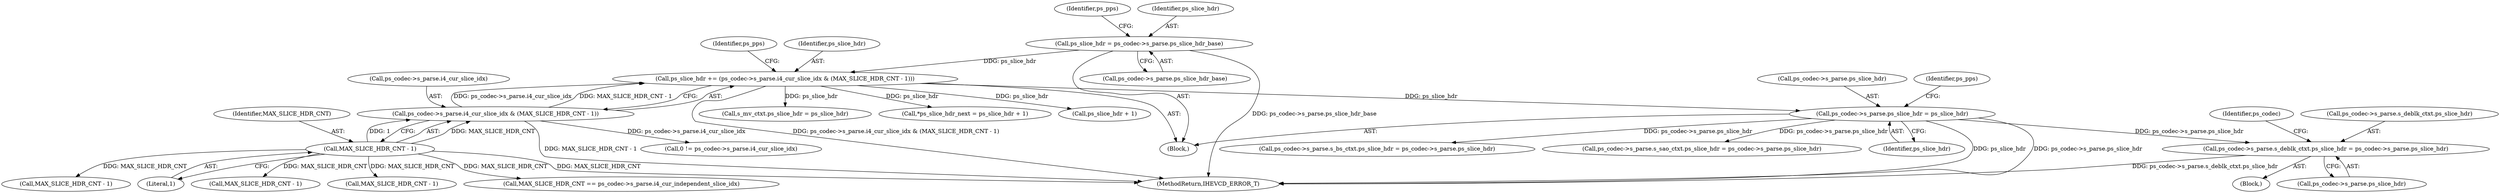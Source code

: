 digraph "0_Android_2b9fb0c2074d370a254b35e2489de2d94943578d@pointer" {
"1005195" [label="(Call,ps_codec->s_parse.s_deblk_ctxt.ps_slice_hdr = ps_codec->s_parse.ps_slice_hdr)"];
"1000354" [label="(Call,ps_codec->s_parse.ps_slice_hdr = ps_slice_hdr)"];
"1000237" [label="(Call,ps_slice_hdr += (ps_codec->s_parse.i4_cur_slice_idx & (MAX_SLICE_HDR_CNT - 1)))"];
"1000239" [label="(Call,ps_codec->s_parse.i4_cur_slice_idx & (MAX_SLICE_HDR_CNT - 1))"];
"1000245" [label="(Call,MAX_SLICE_HDR_CNT - 1)"];
"1000216" [label="(Call,ps_slice_hdr = ps_codec->s_parse.ps_slice_hdr_base)"];
"1004999" [label="(Block,)"];
"1000224" [label="(Identifier,ps_pps)"];
"1000249" [label="(Identifier,ps_pps)"];
"1000354" [label="(Call,ps_codec->s_parse.ps_slice_hdr = ps_slice_hdr)"];
"1000237" [label="(Call,ps_slice_hdr += (ps_codec->s_parse.i4_cur_slice_idx & (MAX_SLICE_HDR_CNT - 1)))"];
"1000218" [label="(Call,ps_codec->s_parse.ps_slice_hdr_base)"];
"1005203" [label="(Call,ps_codec->s_parse.ps_slice_hdr)"];
"1000669" [label="(Call,MAX_SLICE_HDR_CNT - 1)"];
"1000216" [label="(Call,ps_slice_hdr = ps_codec->s_parse.ps_slice_hdr_base)"];
"1000360" [label="(Identifier,ps_slice_hdr)"];
"1005291" [label="(MethodReturn,IHEVCD_ERROR_T)"];
"1004239" [label="(Call,ps_codec->s_parse.s_bs_ctxt.ps_slice_hdr = ps_codec->s_parse.ps_slice_hdr)"];
"1000280" [label="(Call,MAX_SLICE_HDR_CNT == ps_codec->s_parse.i4_cur_independent_slice_idx)"];
"1005256" [label="(Call,ps_codec->s_parse.s_sao_ctxt.ps_slice_hdr = ps_codec->s_parse.ps_slice_hdr)"];
"1003423" [label="(Call,s_mv_ctxt.ps_slice_hdr = ps_slice_hdr)"];
"1004783" [label="(Call,*ps_slice_hdr_next = ps_slice_hdr + 1)"];
"1005195" [label="(Call,ps_codec->s_parse.s_deblk_ctxt.ps_slice_hdr = ps_codec->s_parse.ps_slice_hdr)"];
"1000596" [label="(Call,MAX_SLICE_HDR_CNT - 1)"];
"1005212" [label="(Identifier,ps_codec)"];
"1000238" [label="(Identifier,ps_slice_hdr)"];
"1000245" [label="(Call,MAX_SLICE_HDR_CNT - 1)"];
"1000240" [label="(Call,ps_codec->s_parse.i4_cur_slice_idx)"];
"1000247" [label="(Literal,1)"];
"1000246" [label="(Identifier,MAX_SLICE_HDR_CNT)"];
"1004930" [label="(Call,MAX_SLICE_HDR_CNT - 1)"];
"1004785" [label="(Call,ps_slice_hdr + 1)"];
"1000355" [label="(Call,ps_codec->s_parse.ps_slice_hdr)"];
"1000189" [label="(Block,)"];
"1000259" [label="(Call,0 != ps_codec->s_parse.i4_cur_slice_idx)"];
"1005196" [label="(Call,ps_codec->s_parse.s_deblk_ctxt.ps_slice_hdr)"];
"1000217" [label="(Identifier,ps_slice_hdr)"];
"1000239" [label="(Call,ps_codec->s_parse.i4_cur_slice_idx & (MAX_SLICE_HDR_CNT - 1))"];
"1000362" [label="(Identifier,ps_pps)"];
"1005195" -> "1004999"  [label="AST: "];
"1005195" -> "1005203"  [label="CFG: "];
"1005196" -> "1005195"  [label="AST: "];
"1005203" -> "1005195"  [label="AST: "];
"1005212" -> "1005195"  [label="CFG: "];
"1005195" -> "1005291"  [label="DDG: ps_codec->s_parse.s_deblk_ctxt.ps_slice_hdr"];
"1000354" -> "1005195"  [label="DDG: ps_codec->s_parse.ps_slice_hdr"];
"1000354" -> "1000189"  [label="AST: "];
"1000354" -> "1000360"  [label="CFG: "];
"1000355" -> "1000354"  [label="AST: "];
"1000360" -> "1000354"  [label="AST: "];
"1000362" -> "1000354"  [label="CFG: "];
"1000354" -> "1005291"  [label="DDG: ps_slice_hdr"];
"1000354" -> "1005291"  [label="DDG: ps_codec->s_parse.ps_slice_hdr"];
"1000237" -> "1000354"  [label="DDG: ps_slice_hdr"];
"1000354" -> "1004239"  [label="DDG: ps_codec->s_parse.ps_slice_hdr"];
"1000354" -> "1005256"  [label="DDG: ps_codec->s_parse.ps_slice_hdr"];
"1000237" -> "1000189"  [label="AST: "];
"1000237" -> "1000239"  [label="CFG: "];
"1000238" -> "1000237"  [label="AST: "];
"1000239" -> "1000237"  [label="AST: "];
"1000249" -> "1000237"  [label="CFG: "];
"1000237" -> "1005291"  [label="DDG: ps_codec->s_parse.i4_cur_slice_idx & (MAX_SLICE_HDR_CNT - 1)"];
"1000239" -> "1000237"  [label="DDG: ps_codec->s_parse.i4_cur_slice_idx"];
"1000239" -> "1000237"  [label="DDG: MAX_SLICE_HDR_CNT - 1"];
"1000216" -> "1000237"  [label="DDG: ps_slice_hdr"];
"1000237" -> "1003423"  [label="DDG: ps_slice_hdr"];
"1000237" -> "1004783"  [label="DDG: ps_slice_hdr"];
"1000237" -> "1004785"  [label="DDG: ps_slice_hdr"];
"1000239" -> "1000245"  [label="CFG: "];
"1000240" -> "1000239"  [label="AST: "];
"1000245" -> "1000239"  [label="AST: "];
"1000239" -> "1005291"  [label="DDG: MAX_SLICE_HDR_CNT - 1"];
"1000245" -> "1000239"  [label="DDG: MAX_SLICE_HDR_CNT"];
"1000245" -> "1000239"  [label="DDG: 1"];
"1000239" -> "1000259"  [label="DDG: ps_codec->s_parse.i4_cur_slice_idx"];
"1000245" -> "1000247"  [label="CFG: "];
"1000246" -> "1000245"  [label="AST: "];
"1000247" -> "1000245"  [label="AST: "];
"1000245" -> "1005291"  [label="DDG: MAX_SLICE_HDR_CNT"];
"1000245" -> "1000280"  [label="DDG: MAX_SLICE_HDR_CNT"];
"1000245" -> "1000596"  [label="DDG: MAX_SLICE_HDR_CNT"];
"1000245" -> "1000669"  [label="DDG: MAX_SLICE_HDR_CNT"];
"1000245" -> "1004930"  [label="DDG: MAX_SLICE_HDR_CNT"];
"1000216" -> "1000189"  [label="AST: "];
"1000216" -> "1000218"  [label="CFG: "];
"1000217" -> "1000216"  [label="AST: "];
"1000218" -> "1000216"  [label="AST: "];
"1000224" -> "1000216"  [label="CFG: "];
"1000216" -> "1005291"  [label="DDG: ps_codec->s_parse.ps_slice_hdr_base"];
}
